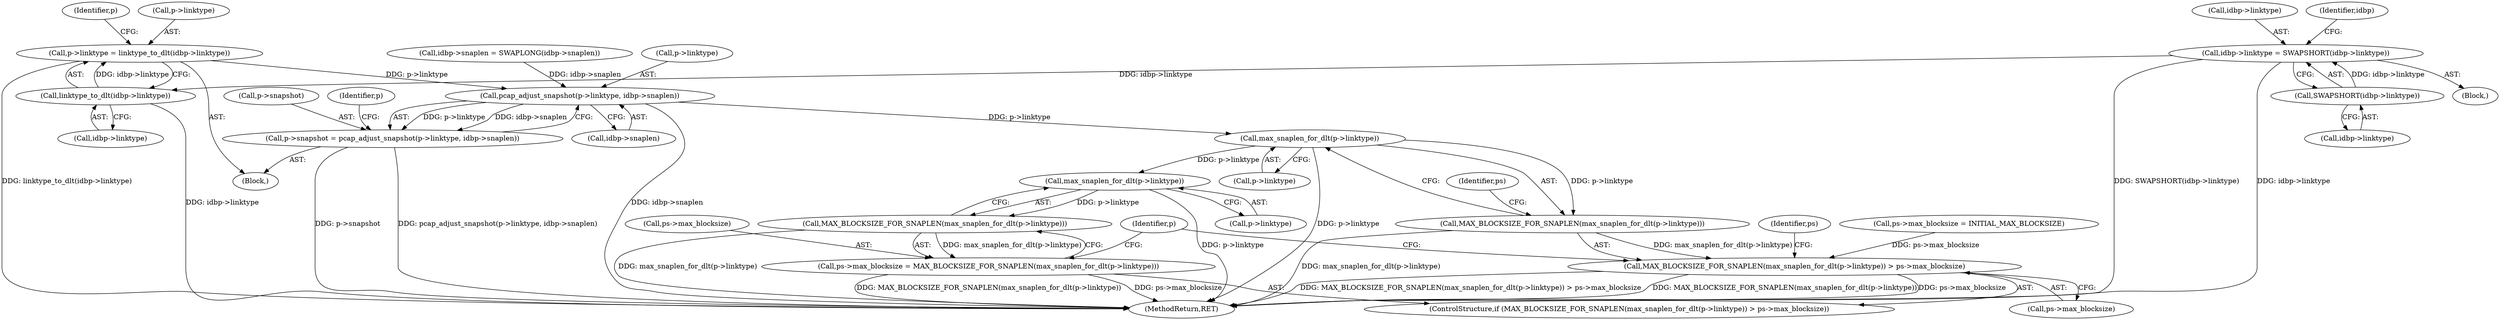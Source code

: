 digraph "0_libpcap_87d6bef033062f969e70fa40c43dfd945d5a20ab@pointer" {
"1000635" [label="(Call,p->linktype = linktype_to_dlt(idbp->linktype))"];
"1000639" [label="(Call,linktype_to_dlt(idbp->linktype))"];
"1000594" [label="(Call,idbp->linktype = SWAPSHORT(idbp->linktype))"];
"1000598" [label="(Call,SWAPSHORT(idbp->linktype))"];
"1000647" [label="(Call,pcap_adjust_snapshot(p->linktype, idbp->snaplen))"];
"1000643" [label="(Call,p->snapshot = pcap_adjust_snapshot(p->linktype, idbp->snaplen))"];
"1000662" [label="(Call,max_snaplen_for_dlt(p->linktype))"];
"1000661" [label="(Call,MAX_BLOCKSIZE_FOR_SNAPLEN(max_snaplen_for_dlt(p->linktype)))"];
"1000660" [label="(Call,MAX_BLOCKSIZE_FOR_SNAPLEN(max_snaplen_for_dlt(p->linktype)) > ps->max_blocksize)"];
"1000674" [label="(Call,max_snaplen_for_dlt(p->linktype))"];
"1000673" [label="(Call,MAX_BLOCKSIZE_FOR_SNAPLEN(max_snaplen_for_dlt(p->linktype)))"];
"1000669" [label="(Call,ps->max_blocksize = MAX_BLOCKSIZE_FOR_SNAPLEN(max_snaplen_for_dlt(p->linktype)))"];
"1000669" [label="(Call,ps->max_blocksize = MAX_BLOCKSIZE_FOR_SNAPLEN(max_snaplen_for_dlt(p->linktype)))"];
"1000670" [label="(Call,ps->max_blocksize)"];
"1000671" [label="(Identifier,ps)"];
"1000639" [label="(Call,linktype_to_dlt(idbp->linktype))"];
"1000595" [label="(Call,idbp->linktype)"];
"1000643" [label="(Call,p->snapshot = pcap_adjust_snapshot(p->linktype, idbp->snaplen))"];
"1000635" [label="(Call,p->linktype = linktype_to_dlt(idbp->linktype))"];
"1000707" [label="(MethodReturn,RET)"];
"1000661" [label="(Call,MAX_BLOCKSIZE_FOR_SNAPLEN(max_snaplen_for_dlt(p->linktype)))"];
"1000660" [label="(Call,MAX_BLOCKSIZE_FOR_SNAPLEN(max_snaplen_for_dlt(p->linktype)) > ps->max_blocksize)"];
"1000644" [label="(Call,p->snapshot)"];
"1000667" [label="(Identifier,ps)"];
"1000594" [label="(Call,idbp->linktype = SWAPSHORT(idbp->linktype))"];
"1000648" [label="(Call,p->linktype)"];
"1000659" [label="(ControlStructure,if (MAX_BLOCKSIZE_FOR_SNAPLEN(max_snaplen_for_dlt(p->linktype)) > ps->max_blocksize))"];
"1000680" [label="(Identifier,p)"];
"1000404" [label="(Call,ps->max_blocksize = INITIAL_MAX_BLOCKSIZE)"];
"1000647" [label="(Call,pcap_adjust_snapshot(p->linktype, idbp->snaplen))"];
"1000663" [label="(Call,p->linktype)"];
"1000651" [label="(Call,idbp->snaplen)"];
"1000673" [label="(Call,MAX_BLOCKSIZE_FOR_SNAPLEN(max_snaplen_for_dlt(p->linktype)))"];
"1000645" [label="(Identifier,p)"];
"1000636" [label="(Call,p->linktype)"];
"1000640" [label="(Call,idbp->linktype)"];
"1000674" [label="(Call,max_snaplen_for_dlt(p->linktype))"];
"1000593" [label="(Block,)"];
"1000656" [label="(Identifier,p)"];
"1000599" [label="(Call,idbp->linktype)"];
"1000139" [label="(Block,)"];
"1000675" [label="(Call,p->linktype)"];
"1000602" [label="(Call,idbp->snaplen = SWAPLONG(idbp->snaplen))"];
"1000604" [label="(Identifier,idbp)"];
"1000666" [label="(Call,ps->max_blocksize)"];
"1000662" [label="(Call,max_snaplen_for_dlt(p->linktype))"];
"1000598" [label="(Call,SWAPSHORT(idbp->linktype))"];
"1000635" -> "1000139"  [label="AST: "];
"1000635" -> "1000639"  [label="CFG: "];
"1000636" -> "1000635"  [label="AST: "];
"1000639" -> "1000635"  [label="AST: "];
"1000645" -> "1000635"  [label="CFG: "];
"1000635" -> "1000707"  [label="DDG: linktype_to_dlt(idbp->linktype)"];
"1000639" -> "1000635"  [label="DDG: idbp->linktype"];
"1000635" -> "1000647"  [label="DDG: p->linktype"];
"1000639" -> "1000640"  [label="CFG: "];
"1000640" -> "1000639"  [label="AST: "];
"1000639" -> "1000707"  [label="DDG: idbp->linktype"];
"1000594" -> "1000639"  [label="DDG: idbp->linktype"];
"1000594" -> "1000593"  [label="AST: "];
"1000594" -> "1000598"  [label="CFG: "];
"1000595" -> "1000594"  [label="AST: "];
"1000598" -> "1000594"  [label="AST: "];
"1000604" -> "1000594"  [label="CFG: "];
"1000594" -> "1000707"  [label="DDG: SWAPSHORT(idbp->linktype)"];
"1000594" -> "1000707"  [label="DDG: idbp->linktype"];
"1000598" -> "1000594"  [label="DDG: idbp->linktype"];
"1000598" -> "1000599"  [label="CFG: "];
"1000599" -> "1000598"  [label="AST: "];
"1000647" -> "1000643"  [label="AST: "];
"1000647" -> "1000651"  [label="CFG: "];
"1000648" -> "1000647"  [label="AST: "];
"1000651" -> "1000647"  [label="AST: "];
"1000643" -> "1000647"  [label="CFG: "];
"1000647" -> "1000707"  [label="DDG: idbp->snaplen"];
"1000647" -> "1000643"  [label="DDG: p->linktype"];
"1000647" -> "1000643"  [label="DDG: idbp->snaplen"];
"1000602" -> "1000647"  [label="DDG: idbp->snaplen"];
"1000647" -> "1000662"  [label="DDG: p->linktype"];
"1000643" -> "1000139"  [label="AST: "];
"1000644" -> "1000643"  [label="AST: "];
"1000656" -> "1000643"  [label="CFG: "];
"1000643" -> "1000707"  [label="DDG: p->snapshot"];
"1000643" -> "1000707"  [label="DDG: pcap_adjust_snapshot(p->linktype, idbp->snaplen)"];
"1000662" -> "1000661"  [label="AST: "];
"1000662" -> "1000663"  [label="CFG: "];
"1000663" -> "1000662"  [label="AST: "];
"1000661" -> "1000662"  [label="CFG: "];
"1000662" -> "1000707"  [label="DDG: p->linktype"];
"1000662" -> "1000661"  [label="DDG: p->linktype"];
"1000662" -> "1000674"  [label="DDG: p->linktype"];
"1000661" -> "1000660"  [label="AST: "];
"1000667" -> "1000661"  [label="CFG: "];
"1000661" -> "1000707"  [label="DDG: max_snaplen_for_dlt(p->linktype)"];
"1000661" -> "1000660"  [label="DDG: max_snaplen_for_dlt(p->linktype)"];
"1000660" -> "1000659"  [label="AST: "];
"1000660" -> "1000666"  [label="CFG: "];
"1000666" -> "1000660"  [label="AST: "];
"1000671" -> "1000660"  [label="CFG: "];
"1000680" -> "1000660"  [label="CFG: "];
"1000660" -> "1000707"  [label="DDG: MAX_BLOCKSIZE_FOR_SNAPLEN(max_snaplen_for_dlt(p->linktype)) > ps->max_blocksize"];
"1000660" -> "1000707"  [label="DDG: MAX_BLOCKSIZE_FOR_SNAPLEN(max_snaplen_for_dlt(p->linktype))"];
"1000660" -> "1000707"  [label="DDG: ps->max_blocksize"];
"1000404" -> "1000660"  [label="DDG: ps->max_blocksize"];
"1000674" -> "1000673"  [label="AST: "];
"1000674" -> "1000675"  [label="CFG: "];
"1000675" -> "1000674"  [label="AST: "];
"1000673" -> "1000674"  [label="CFG: "];
"1000674" -> "1000707"  [label="DDG: p->linktype"];
"1000674" -> "1000673"  [label="DDG: p->linktype"];
"1000673" -> "1000669"  [label="AST: "];
"1000669" -> "1000673"  [label="CFG: "];
"1000673" -> "1000707"  [label="DDG: max_snaplen_for_dlt(p->linktype)"];
"1000673" -> "1000669"  [label="DDG: max_snaplen_for_dlt(p->linktype)"];
"1000669" -> "1000659"  [label="AST: "];
"1000670" -> "1000669"  [label="AST: "];
"1000680" -> "1000669"  [label="CFG: "];
"1000669" -> "1000707"  [label="DDG: ps->max_blocksize"];
"1000669" -> "1000707"  [label="DDG: MAX_BLOCKSIZE_FOR_SNAPLEN(max_snaplen_for_dlt(p->linktype))"];
}
